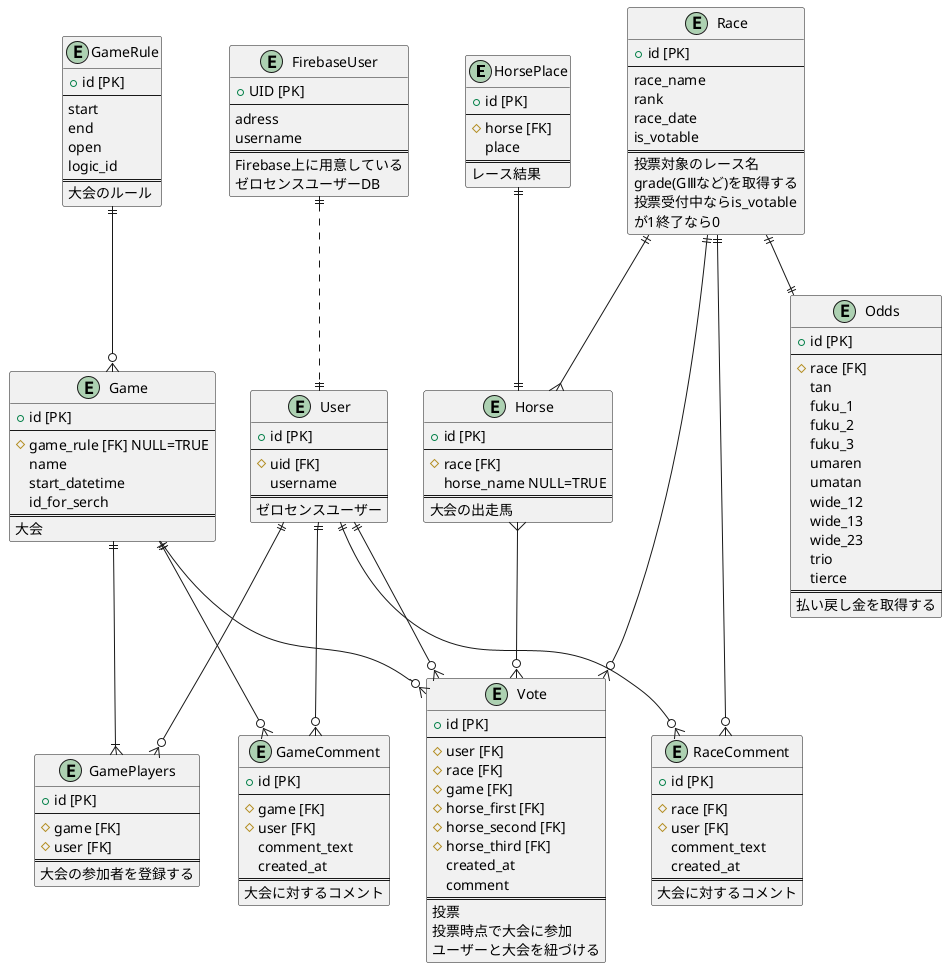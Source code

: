 @startuml 20230928_ER図


entity HorsePlace {
  + id [PK]
  --
  # horse [FK]
  place
  ==
  レース結果
}

entity User {
  + id [PK]
  --
  # uid [FK]
  username
  ==
  ゼロセンスユーザー
}

entity FirebaseUser {
  + UID [PK]
  --
  adress 
  username
  ==
  Firebase上に用意している
  ゼロセンスユーザーDB
}

entity Game {
  + id [PK]
  --
  # game_rule [FK] NULL=TRUE
  name
  start_datetime
  id_for_serch
  ==
  大会
}

entity GameRule {
  + id [PK]
  --
  start
  end
  open
  logic_id
  ==
  大会のルール
}

entity Vote {
  + id [PK]
  --
  # user [FK]
  # race [FK]
  # game [FK]
  # horse_first [FK]
  # horse_second [FK]
  # horse_third [FK]
  created_at
  comment
  ==
  投票
  投票時点で大会に参加
  ユーザーと大会を紐づける
}

entity Race{
  + id [PK]
  --
  race_name
  rank
  race_date
  is_votable
  ==
  投票対象のレース名
  grade(GⅢなど)を取得する  
  投票受付中ならis_votable
  が1終了なら0
}

entity Horse {
  + id [PK]
  --
  # race [FK] 
  horse_name NULL=TRUE
  ==
  大会の出走馬
}

entity Odds {
  + id [PK]
  --
  # race [FK]
  tan
  fuku_1
  fuku_2
  fuku_3
  umaren
  umatan
  wide_12
  wide_13
  wide_23
  trio
  tierce
  ==
  払い戻し金を取得する
}

entity GameComment {
  + id [PK]
  --
  # game [FK]
  # user [FK]
  comment_text
  created_at
  ==
  大会に対するコメント
}

entity GamePlayers {
  + id [PK]
  --
  # game [FK]
  # user [FK]
  ==
  大会の参加者を登録する
}

entity RaceComment {
  + id [PK]
  --
  # race [FK]
  # user [FK]
  comment_text
  created_at
  ==
  大会に対するコメント
}

Race ||--|| Odds
User ||--o{ Vote
Horse }--o{ Vote
Race ||--o{ Vote
Game ||--o{ Vote
Race ||--{ Horse
User ||--o{ GameComment
Game ||--o{ GameComment
User ||--o{ RaceComment
Race ||--o{ RaceComment
GameRule ||--o{ Game
HorsePlace ||--|| Horse
FirebaseUser ||..|| User
Game ||--|{ GamePlayers
User ||--o{ GamePlayers
@enduml

